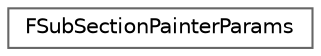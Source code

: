 digraph "Graphical Class Hierarchy"
{
 // INTERACTIVE_SVG=YES
 // LATEX_PDF_SIZE
  bgcolor="transparent";
  edge [fontname=Helvetica,fontsize=10,labelfontname=Helvetica,labelfontsize=10];
  node [fontname=Helvetica,fontsize=10,shape=box,height=0.2,width=0.4];
  rankdir="LR";
  Node0 [id="Node000000",label="FSubSectionPainterParams",height=0.2,width=0.4,color="grey40", fillcolor="white", style="filled",URL="$df/deb/structFSubSectionPainterParams.html",tooltip="Parameters for painting a sub-section."];
}
